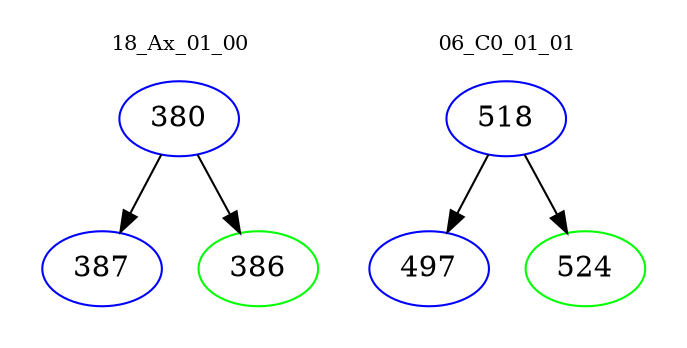 digraph{
subgraph cluster_0 {
color = white
label = "18_Ax_01_00";
fontsize=10;
T0_380 [label="380", color="blue"]
T0_380 -> T0_387 [color="black"]
T0_387 [label="387", color="blue"]
T0_380 -> T0_386 [color="black"]
T0_386 [label="386", color="green"]
}
subgraph cluster_1 {
color = white
label = "06_C0_01_01";
fontsize=10;
T1_518 [label="518", color="blue"]
T1_518 -> T1_497 [color="black"]
T1_497 [label="497", color="blue"]
T1_518 -> T1_524 [color="black"]
T1_524 [label="524", color="green"]
}
}
